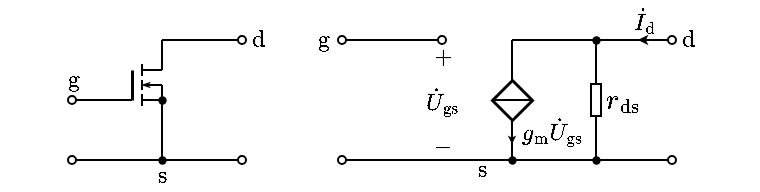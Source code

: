 <mxfile version="17.2.1" type="device"><diagram id="9Tlr8BM8O1yCka-idPHp" name="第 1 页"><mxGraphModel dx="304" dy="221" grid="1" gridSize="5" guides="1" tooltips="1" connect="1" arrows="1" fold="1" page="1" pageScale="1" pageWidth="827" pageHeight="1169" math="1" shadow="0"><root><mxCell id="0"/><mxCell id="1" parent="0"/><mxCell id="6-FwNBt1XKUeeEuEp7RF-7" value="" style="endArrow=oval;html=1;rounded=0;fontSize=10;startSize=4;endSize=4;endFill=0;" parent="1" edge="1"><mxGeometry width="50" height="50" relative="1" as="geometry"><mxPoint x="310" y="280" as="sourcePoint"/><mxPoint x="340" y="280" as="targetPoint"/></mxGeometry></mxCell><mxCell id="6-FwNBt1XKUeeEuEp7RF-10" value="" style="endArrow=oval;html=1;rounded=0;fontSize=10;startSize=4;endSize=4;endFill=0;" parent="1" edge="1"><mxGeometry width="50" height="50" relative="1" as="geometry"><mxPoint x="330" y="280" as="sourcePoint"/><mxPoint x="290" y="280" as="targetPoint"/></mxGeometry></mxCell><mxCell id="6-FwNBt1XKUeeEuEp7RF-13" value="" style="endArrow=oval;html=1;rounded=0;fontSize=10;startSize=4;endSize=4;endFill=0;" parent="1" edge="1"><mxGeometry width="50" height="50" relative="1" as="geometry"><mxPoint x="375" y="340" as="sourcePoint"/><mxPoint x="290" y="340" as="targetPoint"/></mxGeometry></mxCell><mxCell id="6-FwNBt1XKUeeEuEp7RF-15" value="$$+$$" style="text;html=1;resizable=1;autosize=1;align=center;verticalAlign=middle;points=[];fillColor=none;strokeColor=none;rounded=0;movable=1;rotatable=1;deletable=1;editable=1;connectable=0;fontSize=10;" parent="1" vertex="1"><mxGeometry x="330" y="280" width="20" height="15" as="geometry"/></mxCell><mxCell id="6-FwNBt1XKUeeEuEp7RF-16" value="$$-$$" style="text;resizable=1;autosize=1;align=center;verticalAlign=middle;points=[];fillColor=none;strokeColor=none;rounded=0;html=1;imageAspect=1;noLabel=0;recursiveResize=1;expand=1;editable=1;movable=1;rotatable=1;deletable=1;connectable=0;comic=0;fontSize=10;" parent="1" vertex="1"><mxGeometry x="330" y="325" width="20" height="15" as="geometry"/></mxCell><mxCell id="6-FwNBt1XKUeeEuEp7RF-17" value="\(\dot{U}_\mathrm{gs}\)" style="text;html=1;resizable=1;autosize=1;align=center;verticalAlign=middle;points=[];fillColor=none;strokeColor=none;rounded=0;comic=0;movable=1;rotatable=1;deletable=1;editable=1;connectable=0;fontSize=10;" parent="1" vertex="1"><mxGeometry x="330" y="300" width="20" height="20" as="geometry"/></mxCell><mxCell id="6-FwNBt1XKUeeEuEp7RF-18" value="" style="endArrow=oval;html=1;rounded=0;fontSize=10;startSize=4;endSize=4;endFill=0;" parent="1" edge="1"><mxGeometry width="50" height="50" relative="1" as="geometry"><mxPoint x="375" y="280" as="sourcePoint"/><mxPoint x="455" y="280" as="targetPoint"/></mxGeometry></mxCell><mxCell id="6-FwNBt1XKUeeEuEp7RF-19" value="" style="endArrow=classic;html=1;rounded=0;fontSize=10;endSize=2;" parent="1" edge="1"><mxGeometry width="50" height="50" relative="1" as="geometry"><mxPoint x="449" y="280" as="sourcePoint"/><mxPoint x="438" y="280" as="targetPoint"/></mxGeometry></mxCell><mxCell id="6-FwNBt1XKUeeEuEp7RF-20" value="$$\dot{I}_\mathrm{d}$$" style="text;html=1;resizable=1;autosize=1;align=center;verticalAlign=middle;points=[];fillColor=none;strokeColor=none;rounded=0;fontSize=10;movable=1;rotatable=1;deletable=1;editable=1;connectable=0;" parent="1" vertex="1"><mxGeometry x="436" y="260" width="10" height="20" as="geometry"/></mxCell><mxCell id="6-FwNBt1XKUeeEuEp7RF-21" value="" style="endArrow=oval;html=1;rounded=0;fontSize=10;startSize=4;endSize=4;endFill=0;" parent="1" edge="1"><mxGeometry width="50" height="50" relative="1" as="geometry"><mxPoint x="375" y="340" as="sourcePoint"/><mxPoint x="455" y="340" as="targetPoint"/></mxGeometry></mxCell><mxCell id="6-FwNBt1XKUeeEuEp7RF-34" value="" style="pointerEvents=1;verticalLabelPosition=bottom;shadow=0;dashed=0;align=center;html=1;verticalAlign=top;shape=mxgraph.electrical.signal_sources.source;aspect=fixed;points=[[0.5,0,0],[1,0.5,0],[0.5,1,0],[0,0.5,0]];elSignalType=none;elSourceType=dependent;strokeWidth=1.5;direction=south;" parent="1" vertex="1"><mxGeometry x="365" y="300" width="20" height="20" as="geometry"/></mxCell><mxCell id="6-FwNBt1XKUeeEuEp7RF-35" value="" style="endArrow=none;html=1;rounded=0;fontSize=12;startSize=4;endSize=1;strokeWidth=1;jumpStyle=none;jumpSize=6;entryX=0.5;entryY=0;entryDx=0;entryDy=0;entryPerimeter=0;exitX=0.5;exitY=1;exitDx=0;exitDy=0;exitPerimeter=0;" parent="1" source="6-FwNBt1XKUeeEuEp7RF-34" target="6-FwNBt1XKUeeEuEp7RF-34" edge="1"><mxGeometry width="50" height="50" relative="1" as="geometry"><mxPoint x="345" y="314.58" as="sourcePoint"/><mxPoint x="405" y="244.58" as="targetPoint"/></mxGeometry></mxCell><mxCell id="6-FwNBt1XKUeeEuEp7RF-36" value="" style="endArrow=none;html=1;rounded=0;exitX=0;exitY=0.5;exitDx=0;exitDy=0;exitPerimeter=0;" parent="1" source="6-FwNBt1XKUeeEuEp7RF-34" edge="1"><mxGeometry width="50" height="50" relative="1" as="geometry"><mxPoint x="385" y="329.58" as="sourcePoint"/><mxPoint x="375" y="280" as="targetPoint"/></mxGeometry></mxCell><mxCell id="6-FwNBt1XKUeeEuEp7RF-37" value="" style="endArrow=none;html=1;rounded=0;entryX=1;entryY=0.5;entryDx=0;entryDy=0;entryPerimeter=0;" parent="1" target="6-FwNBt1XKUeeEuEp7RF-34" edge="1"><mxGeometry width="50" height="50" relative="1" as="geometry"><mxPoint x="375" y="340" as="sourcePoint"/><mxPoint x="470" y="340" as="targetPoint"/></mxGeometry></mxCell><mxCell id="6-FwNBt1XKUeeEuEp7RF-38" value="" style="endArrow=classic;html=1;rounded=0;fontSize=12;startSize=4;endSize=1;strokeWidth=1;jumpSize=6;" parent="1" edge="1"><mxGeometry width="50" height="50" relative="1" as="geometry"><mxPoint x="375" y="323" as="sourcePoint"/><mxPoint x="375" y="332" as="targetPoint"/></mxGeometry></mxCell><mxCell id="6-FwNBt1XKUeeEuEp7RF-39" value="\(g_\mathrm{m}\dot{U}_\mathrm{gs}\)" style="text;html=1;resizable=1;autosize=1;align=center;verticalAlign=middle;points=[];fillColor=none;strokeColor=none;rounded=0;comic=0;movable=1;rotatable=1;deletable=1;editable=1;connectable=0;fontSize=10;" parent="1" vertex="1"><mxGeometry x="375" y="315" width="40" height="20" as="geometry"/></mxCell><mxCell id="6-FwNBt1XKUeeEuEp7RF-41" value="" style="endArrow=none;html=1;rounded=0;fontSize=10;startSize=4;endSize=4;entryX=1;entryY=0.5;entryDx=0;entryDy=0;entryPerimeter=0;" parent="1" target="6-FwNBt1XKUeeEuEp7RF-42" edge="1"><mxGeometry width="50" height="50" relative="1" as="geometry"><mxPoint x="417" y="280" as="sourcePoint"/><mxPoint x="561.5" y="190.5" as="targetPoint"/></mxGeometry></mxCell><mxCell id="6-FwNBt1XKUeeEuEp7RF-42" value="" style="pointerEvents=1;verticalLabelPosition=bottom;shadow=0;dashed=0;align=center;html=1;verticalAlign=top;shape=mxgraph.electrical.resistors.resistor_1;fontSize=10;direction=north;" parent="1" vertex="1"><mxGeometry x="414.5" y="297.5" width="5" height="25" as="geometry"/></mxCell><mxCell id="6-FwNBt1XKUeeEuEp7RF-43" value="" style="endArrow=none;html=1;rounded=0;fontSize=10;startSize=4;endSize=4;exitX=0;exitY=0.5;exitDx=0;exitDy=0;exitPerimeter=0;" parent="1" source="6-FwNBt1XKUeeEuEp7RF-42" edge="1"><mxGeometry width="50" height="50" relative="1" as="geometry"><mxPoint x="519" y="175.5" as="sourcePoint"/><mxPoint x="417" y="340" as="targetPoint"/></mxGeometry></mxCell><mxCell id="UjVXyDpAJmtE_M0B7Uo6-1" value="$$r_{\mathrm{ds}}$$" style="text;html=1;align=center;verticalAlign=middle;resizable=1;points=[];autosize=1;strokeColor=none;fillColor=none;movable=1;rotatable=1;deletable=1;editable=1;connectable=1;" parent="1" vertex="1"><mxGeometry x="419.5" y="300" width="20" height="20" as="geometry"/></mxCell><mxCell id="UjVXyDpAJmtE_M0B7Uo6-2" value="" style="shape=waypoint;sketch=0;fillStyle=solid;size=6;pointerEvents=1;points=[];fillColor=none;resizable=1;rotatable=1;perimeter=centerPerimeter;snapToPoint=1;strokeWidth=0.1;movable=1;deletable=1;editable=1;connectable=1;" parent="1" vertex="1"><mxGeometry x="407" y="330" width="20" height="20" as="geometry"/></mxCell><mxCell id="UjVXyDpAJmtE_M0B7Uo6-3" value="" style="shape=waypoint;sketch=0;fillStyle=solid;size=6;pointerEvents=1;points=[];fillColor=none;resizable=1;rotatable=1;perimeter=centerPerimeter;snapToPoint=1;strokeWidth=0.1;movable=1;deletable=1;editable=1;connectable=1;" parent="1" vertex="1"><mxGeometry x="365" y="330" width="20" height="20" as="geometry"/></mxCell><mxCell id="7AHUzy1eFrDWNUiXDVrC-1" value="" style="group" vertex="1" connectable="0" parent="1"><mxGeometry x="180" y="290" width="25" height="25" as="geometry"/></mxCell><mxCell id="7AHUzy1eFrDWNUiXDVrC-2" value="" style="endArrow=none;html=1;rounded=0;strokeWidth=1;" edge="1" parent="7AHUzy1eFrDWNUiXDVrC-1"><mxGeometry width="50" height="50" relative="1" as="geometry"><mxPoint y="20" as="sourcePoint"/><mxPoint x="5" y="20" as="targetPoint"/></mxGeometry></mxCell><mxCell id="7AHUzy1eFrDWNUiXDVrC-3" value="" style="endArrow=none;html=1;rounded=0;strokeWidth=1.5;" edge="1" parent="7AHUzy1eFrDWNUiXDVrC-1"><mxGeometry width="50" height="50" relative="1" as="geometry"><mxPoint x="5" y="20" as="sourcePoint"/><mxPoint x="5" y="5" as="targetPoint"/></mxGeometry></mxCell><mxCell id="7AHUzy1eFrDWNUiXDVrC-4" value="" style="endArrow=none;html=1;rounded=0;strokeWidth=1;" edge="1" parent="7AHUzy1eFrDWNUiXDVrC-1"><mxGeometry width="50" height="50" relative="1" as="geometry"><mxPoint x="10" y="23" as="sourcePoint"/><mxPoint x="10" y="17" as="targetPoint"/></mxGeometry></mxCell><mxCell id="7AHUzy1eFrDWNUiXDVrC-5" value="" style="endArrow=none;html=1;rounded=0;strokeWidth=1;" edge="1" parent="7AHUzy1eFrDWNUiXDVrC-1"><mxGeometry width="50" height="50" relative="1" as="geometry"><mxPoint x="10" y="10" as="sourcePoint"/><mxPoint x="10" y="15" as="targetPoint"/></mxGeometry></mxCell><mxCell id="7AHUzy1eFrDWNUiXDVrC-6" value="" style="endArrow=none;html=1;rounded=0;strokeWidth=1;" edge="1" parent="7AHUzy1eFrDWNUiXDVrC-1"><mxGeometry width="50" height="50" relative="1" as="geometry"><mxPoint x="10" y="8" as="sourcePoint"/><mxPoint x="10" y="2" as="targetPoint"/></mxGeometry></mxCell><mxCell id="7AHUzy1eFrDWNUiXDVrC-7" value="" style="endArrow=none;html=1;rounded=0;strokeWidth=1;" edge="1" parent="7AHUzy1eFrDWNUiXDVrC-1"><mxGeometry width="50" height="50" relative="1" as="geometry"><mxPoint x="10" y="20" as="sourcePoint"/><mxPoint x="20" y="20" as="targetPoint"/></mxGeometry></mxCell><mxCell id="7AHUzy1eFrDWNUiXDVrC-8" value="" style="endArrow=none;html=1;rounded=0;strokeWidth=1;" edge="1" parent="7AHUzy1eFrDWNUiXDVrC-1"><mxGeometry width="50" height="50" relative="1" as="geometry"><mxPoint x="10" y="5" as="sourcePoint"/><mxPoint x="20" y="5" as="targetPoint"/></mxGeometry></mxCell><mxCell id="7AHUzy1eFrDWNUiXDVrC-9" value="" style="endArrow=classicThin;html=1;rounded=0;strokeWidth=1;startSize=3;endSize=1;endFill=1;" edge="1" parent="7AHUzy1eFrDWNUiXDVrC-1"><mxGeometry width="50" height="50" relative="1" as="geometry"><mxPoint x="20" y="12.5" as="sourcePoint"/><mxPoint x="10" y="12.5" as="targetPoint"/></mxGeometry></mxCell><mxCell id="7AHUzy1eFrDWNUiXDVrC-10" value="" style="endArrow=none;html=1;rounded=0;startSize=3;endSize=1;strokeWidth=1;" edge="1" parent="7AHUzy1eFrDWNUiXDVrC-1"><mxGeometry width="50" height="50" relative="1" as="geometry"><mxPoint x="20" y="25" as="sourcePoint"/><mxPoint x="20" y="12.5" as="targetPoint"/></mxGeometry></mxCell><mxCell id="7AHUzy1eFrDWNUiXDVrC-11" value="" style="shape=waypoint;sketch=0;fillStyle=solid;size=6;pointerEvents=1;points=[];fillColor=none;resizable=1;rotatable=1;perimeter=centerPerimeter;snapToPoint=1;strokeWidth=0.1;movable=1;deletable=1;editable=1;connectable=0;allowArrows=0;" vertex="1" parent="7AHUzy1eFrDWNUiXDVrC-1"><mxGeometry x="15" y="15" width="10" height="10" as="geometry"/></mxCell><mxCell id="7AHUzy1eFrDWNUiXDVrC-12" value="" style="endArrow=none;html=1;rounded=0;startSize=3;endSize=1;strokeWidth=1;" edge="1" parent="7AHUzy1eFrDWNUiXDVrC-1"><mxGeometry width="50" height="50" relative="1" as="geometry"><mxPoint x="20" y="5" as="sourcePoint"/><mxPoint x="20" as="targetPoint"/></mxGeometry></mxCell><mxCell id="7AHUzy1eFrDWNUiXDVrC-13" value="" style="shape=waypoint;sketch=0;fillStyle=solid;size=6;pointerEvents=1;points=[];fillColor=none;resizable=1;rotatable=1;perimeter=centerPerimeter;snapToPoint=1;strokeWidth=0.1;movable=1;deletable=1;editable=1;connectable=1;" vertex="1" parent="1"><mxGeometry x="407" y="270" width="20" height="20" as="geometry"/></mxCell><mxCell id="7AHUzy1eFrDWNUiXDVrC-14" value="$$\mathrm{g}$$" style="text;html=1;align=center;verticalAlign=middle;resizable=1;points=[];autosize=1;strokeColor=none;fillColor=none;fontSize=10;movable=1;rotatable=1;deletable=1;editable=1;connectable=1;" vertex="1" parent="1"><mxGeometry x="270" y="270" width="20" height="20" as="geometry"/></mxCell><mxCell id="7AHUzy1eFrDWNUiXDVrC-15" value="$$\mathrm{s}$$" style="text;html=1;align=center;verticalAlign=middle;resizable=1;points=[];autosize=1;strokeColor=none;fillColor=none;fontSize=10;movable=1;rotatable=1;deletable=1;editable=1;connectable=1;" vertex="1" parent="1"><mxGeometry x="350" y="335" width="20" height="20" as="geometry"/></mxCell><mxCell id="7AHUzy1eFrDWNUiXDVrC-16" value="$$\mathrm{d}$$" style="text;html=1;align=center;verticalAlign=middle;resizable=1;points=[];autosize=1;strokeColor=none;fillColor=none;fontSize=10;movable=1;rotatable=1;deletable=1;editable=1;connectable=1;" vertex="1" parent="1"><mxGeometry x="455" y="270" width="15" height="20" as="geometry"/></mxCell><mxCell id="7AHUzy1eFrDWNUiXDVrC-17" value="" style="endArrow=none;html=1;rounded=0;fontSize=10;startArrow=oval;startFill=0;endSize=4;startSize=4;" edge="1" parent="1"><mxGeometry width="50" height="50" relative="1" as="geometry"><mxPoint x="155" y="310" as="sourcePoint"/><mxPoint x="180" y="310" as="targetPoint"/></mxGeometry></mxCell><mxCell id="7AHUzy1eFrDWNUiXDVrC-18" value="" style="endArrow=none;html=1;rounded=0;fontSize=10;" edge="1" parent="1"><mxGeometry width="50" height="50" relative="1" as="geometry"><mxPoint x="200" y="290" as="sourcePoint"/><mxPoint x="200" y="280" as="targetPoint"/></mxGeometry></mxCell><mxCell id="7AHUzy1eFrDWNUiXDVrC-19" value="" style="endArrow=none;html=1;rounded=0;fontSize=10;" edge="1" parent="1"><mxGeometry width="50" height="50" relative="1" as="geometry"><mxPoint x="200" y="340" as="sourcePoint"/><mxPoint x="200" y="315" as="targetPoint"/></mxGeometry></mxCell><mxCell id="7AHUzy1eFrDWNUiXDVrC-20" value="" style="endArrow=oval;html=1;rounded=0;fontSize=10;startArrow=oval;startFill=0;endFill=0;endSize=4;startSize=4;" edge="1" parent="1"><mxGeometry width="50" height="50" relative="1" as="geometry"><mxPoint x="155" y="340" as="sourcePoint"/><mxPoint x="240" y="340" as="targetPoint"/></mxGeometry></mxCell><mxCell id="7AHUzy1eFrDWNUiXDVrC-21" value="" style="endArrow=oval;html=1;rounded=0;fontSize=10;endFill=0;startSize=4;endSize=4;" edge="1" parent="1"><mxGeometry width="50" height="50" relative="1" as="geometry"><mxPoint x="200" y="280" as="sourcePoint"/><mxPoint x="240" y="280" as="targetPoint"/></mxGeometry></mxCell><mxCell id="7AHUzy1eFrDWNUiXDVrC-22" value="" style="shape=waypoint;sketch=0;fillStyle=solid;size=6;pointerEvents=1;points=[];fillColor=none;resizable=1;rotatable=1;perimeter=centerPerimeter;snapToPoint=1;strokeWidth=0.1;movable=1;deletable=1;editable=1;connectable=1;" vertex="1" parent="1"><mxGeometry x="190" y="330" width="20" height="20" as="geometry"/></mxCell><mxCell id="7AHUzy1eFrDWNUiXDVrC-23" value="$$\mathrm{d}$$" style="text;html=1;align=center;verticalAlign=middle;resizable=1;points=[];autosize=1;strokeColor=none;fillColor=none;fontSize=10;movable=1;rotatable=1;deletable=1;editable=1;connectable=1;" vertex="1" parent="1"><mxGeometry x="240" y="270" width="15" height="20" as="geometry"/></mxCell><mxCell id="7AHUzy1eFrDWNUiXDVrC-25" value="$$\mathrm{s}$$" style="text;html=1;align=center;verticalAlign=middle;resizable=1;points=[];autosize=1;strokeColor=none;fillColor=none;fontSize=10;movable=1;rotatable=1;deletable=1;editable=1;connectable=1;" vertex="1" parent="1"><mxGeometry x="190" y="340" width="20" height="15" as="geometry"/></mxCell><mxCell id="7AHUzy1eFrDWNUiXDVrC-26" value="$$\mathrm{g}$$" style="text;html=1;align=center;verticalAlign=middle;resizable=1;points=[];autosize=1;strokeColor=none;fillColor=none;fontSize=10;movable=1;rotatable=1;deletable=1;editable=1;connectable=1;" vertex="1" parent="1"><mxGeometry x="145" y="290" width="20" height="20" as="geometry"/></mxCell></root></mxGraphModel></diagram></mxfile>
